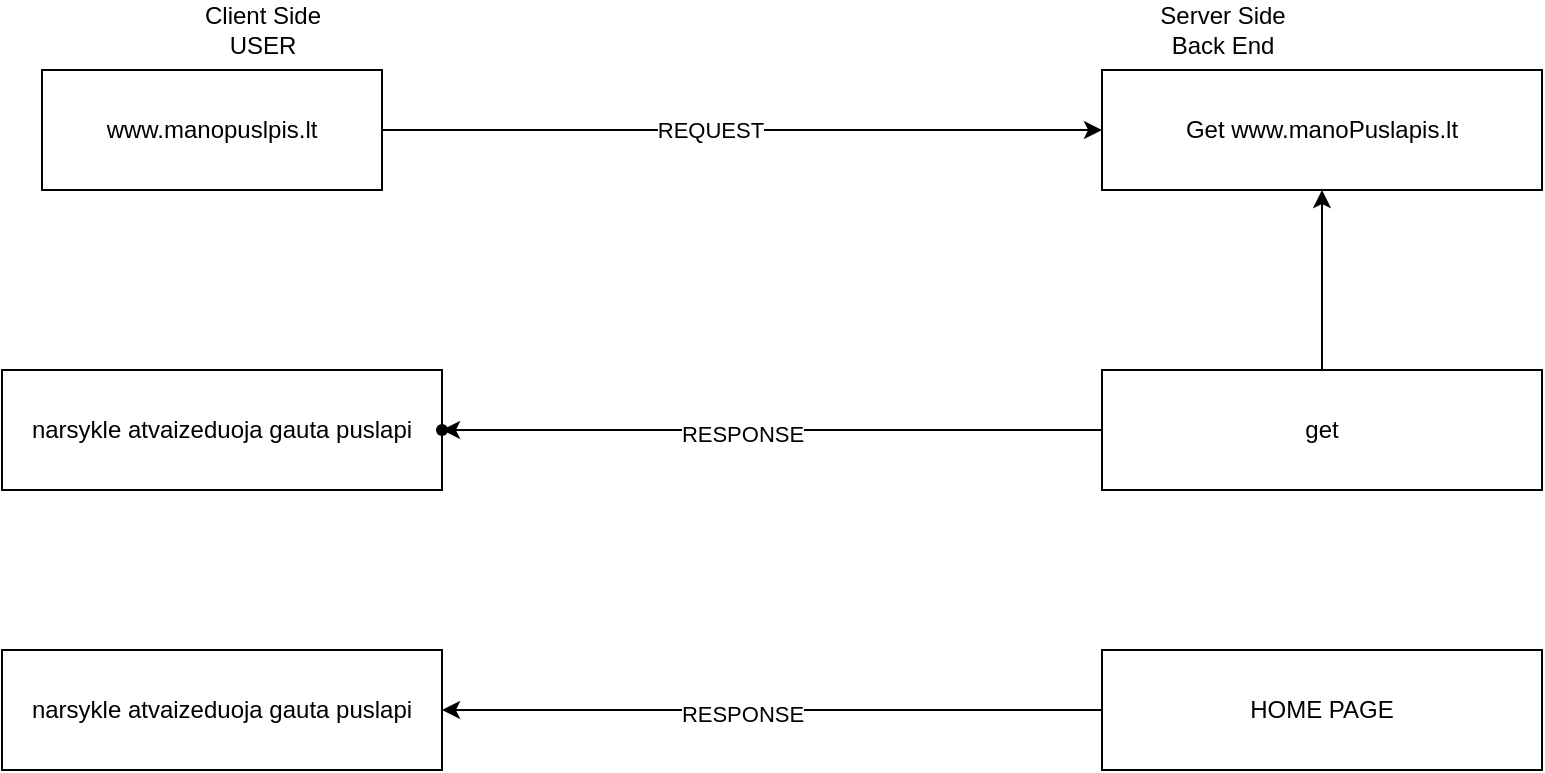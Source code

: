 <mxfile>
    <diagram id="IoWjxzZMbfBiWKSMZCjq" name="Page-1">
        <mxGraphModel dx="1092" dy="394" grid="1" gridSize="10" guides="1" tooltips="1" connect="1" arrows="1" fold="1" page="1" pageScale="1" pageWidth="850" pageHeight="1100" math="0" shadow="0">
            <root>
                <mxCell id="0"/>
                <mxCell id="1" parent="0"/>
                <mxCell id="7" value="" style="edgeStyle=none;html=1;entryX=0;entryY=0.5;entryDx=0;entryDy=0;" edge="1" parent="1" source="2" target="3">
                    <mxGeometry relative="1" as="geometry">
                        <mxPoint x="490" y="70" as="targetPoint"/>
                    </mxGeometry>
                </mxCell>
                <mxCell id="12" value="REQUEST" style="edgeLabel;html=1;align=center;verticalAlign=middle;resizable=0;points=[];" vertex="1" connectable="0" parent="7">
                    <mxGeometry x="-0.089" relative="1" as="geometry">
                        <mxPoint as="offset"/>
                    </mxGeometry>
                </mxCell>
                <mxCell id="2" value="www.manopuslpis.lt" style="rounded=0;whiteSpace=wrap;html=1;" vertex="1" parent="1">
                    <mxGeometry x="70" y="40" width="170" height="60" as="geometry"/>
                </mxCell>
                <mxCell id="3" value="Get www.manoPuslapis.lt" style="rounded=0;whiteSpace=wrap;html=1;" vertex="1" parent="1">
                    <mxGeometry x="600" y="40" width="220" height="60" as="geometry"/>
                </mxCell>
                <mxCell id="4" value="Client Side&lt;br&gt;USER" style="text;html=1;align=center;verticalAlign=middle;resizable=0;points=[];autosize=1;strokeColor=none;fillColor=none;" vertex="1" parent="1">
                    <mxGeometry x="145" y="5" width="70" height="30" as="geometry"/>
                </mxCell>
                <mxCell id="5" value="Server Side&lt;br&gt;Back End&lt;br&gt;" style="text;html=1;align=center;verticalAlign=middle;resizable=0;points=[];autosize=1;strokeColor=none;fillColor=none;" vertex="1" parent="1">
                    <mxGeometry x="620" y="5" width="80" height="30" as="geometry"/>
                </mxCell>
                <mxCell id="14" value="" style="edgeStyle=none;html=1;" edge="1" parent="1" source="8" target="13">
                    <mxGeometry relative="1" as="geometry"/>
                </mxCell>
                <mxCell id="15" value="RESPONSE" style="edgeLabel;html=1;align=center;verticalAlign=middle;resizable=0;points=[];" vertex="1" connectable="0" parent="14">
                    <mxGeometry x="0.091" y="2" relative="1" as="geometry">
                        <mxPoint as="offset"/>
                    </mxGeometry>
                </mxCell>
                <mxCell id="8" value="get" style="rounded=0;whiteSpace=wrap;html=1;" vertex="1" parent="1">
                    <mxGeometry x="600" y="190" width="220" height="60" as="geometry"/>
                </mxCell>
                <mxCell id="10" value="" style="endArrow=classic;html=1;entryX=0.5;entryY=1;entryDx=0;entryDy=0;exitX=0.5;exitY=0;exitDx=0;exitDy=0;" edge="1" parent="1" source="8" target="3">
                    <mxGeometry width="50" height="50" relative="1" as="geometry">
                        <mxPoint x="400" y="170" as="sourcePoint"/>
                        <mxPoint x="450" y="120" as="targetPoint"/>
                        <Array as="points"/>
                    </mxGeometry>
                </mxCell>
                <mxCell id="11" value="narsykle atvaizeduoja gauta puslapi" style="rounded=0;whiteSpace=wrap;html=1;" vertex="1" parent="1">
                    <mxGeometry x="50" y="190" width="220" height="60" as="geometry"/>
                </mxCell>
                <mxCell id="13" value="" style="shape=waypoint;sketch=0;size=6;pointerEvents=1;points=[];fillColor=default;resizable=0;rotatable=0;perimeter=centerPerimeter;snapToPoint=1;rounded=0;" vertex="1" parent="1">
                    <mxGeometry x="250" y="200" width="40" height="40" as="geometry"/>
                </mxCell>
                <mxCell id="20" value="" style="edgeStyle=none;html=1;" edge="1" source="22" parent="1">
                    <mxGeometry relative="1" as="geometry">
                        <mxPoint x="270" y="360" as="targetPoint"/>
                    </mxGeometry>
                </mxCell>
                <mxCell id="21" value="RESPONSE" style="edgeLabel;html=1;align=center;verticalAlign=middle;resizable=0;points=[];" vertex="1" connectable="0" parent="20">
                    <mxGeometry x="0.091" y="2" relative="1" as="geometry">
                        <mxPoint as="offset"/>
                    </mxGeometry>
                </mxCell>
                <mxCell id="22" value="HOME PAGE" style="rounded=0;whiteSpace=wrap;html=1;" vertex="1" parent="1">
                    <mxGeometry x="600" y="330" width="220" height="60" as="geometry"/>
                </mxCell>
                <mxCell id="23" value="narsykle atvaizeduoja gauta puslapi" style="rounded=0;whiteSpace=wrap;html=1;" vertex="1" parent="1">
                    <mxGeometry x="50" y="330" width="220" height="60" as="geometry"/>
                </mxCell>
            </root>
        </mxGraphModel>
    </diagram>
</mxfile>